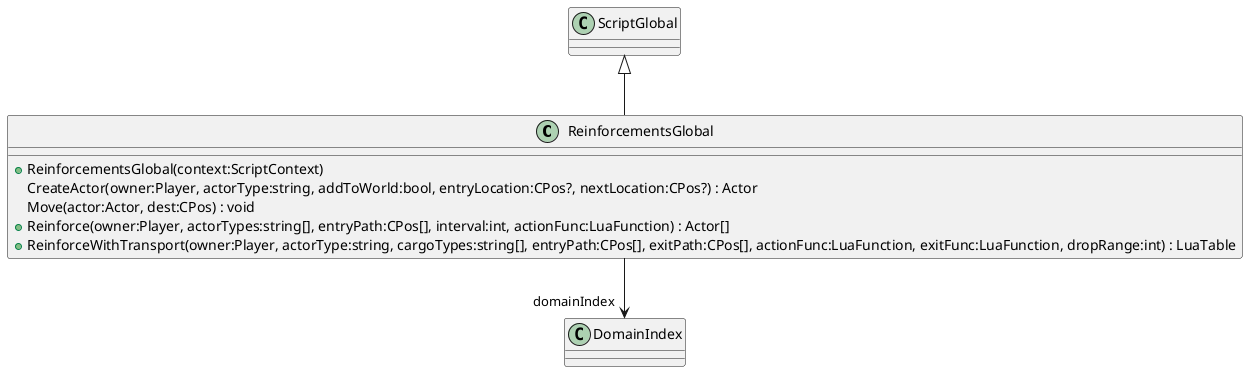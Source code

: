 @startuml
class ReinforcementsGlobal {
    + ReinforcementsGlobal(context:ScriptContext)
    CreateActor(owner:Player, actorType:string, addToWorld:bool, entryLocation:CPos?, nextLocation:CPos?) : Actor
    Move(actor:Actor, dest:CPos) : void
    + Reinforce(owner:Player, actorTypes:string[], entryPath:CPos[], interval:int, actionFunc:LuaFunction) : Actor[]
    + ReinforceWithTransport(owner:Player, actorType:string, cargoTypes:string[], entryPath:CPos[], exitPath:CPos[], actionFunc:LuaFunction, exitFunc:LuaFunction, dropRange:int) : LuaTable
}
ScriptGlobal <|-- ReinforcementsGlobal
ReinforcementsGlobal --> "domainIndex" DomainIndex
@enduml
